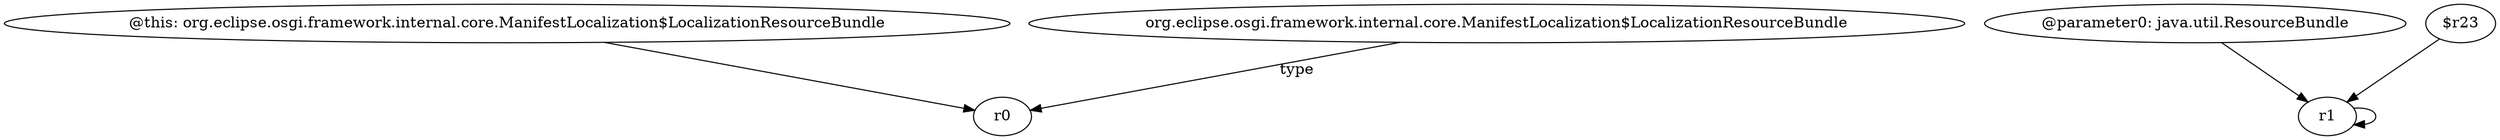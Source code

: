 digraph g {
0[label="@this: org.eclipse.osgi.framework.internal.core.ManifestLocalization$LocalizationResourceBundle"]
1[label="r0"]
0->1[label=""]
2[label="@parameter0: java.util.ResourceBundle"]
3[label="r1"]
2->3[label=""]
4[label="$r23"]
4->3[label=""]
5[label="org.eclipse.osgi.framework.internal.core.ManifestLocalization$LocalizationResourceBundle"]
5->1[label="type"]
3->3[label=""]
}